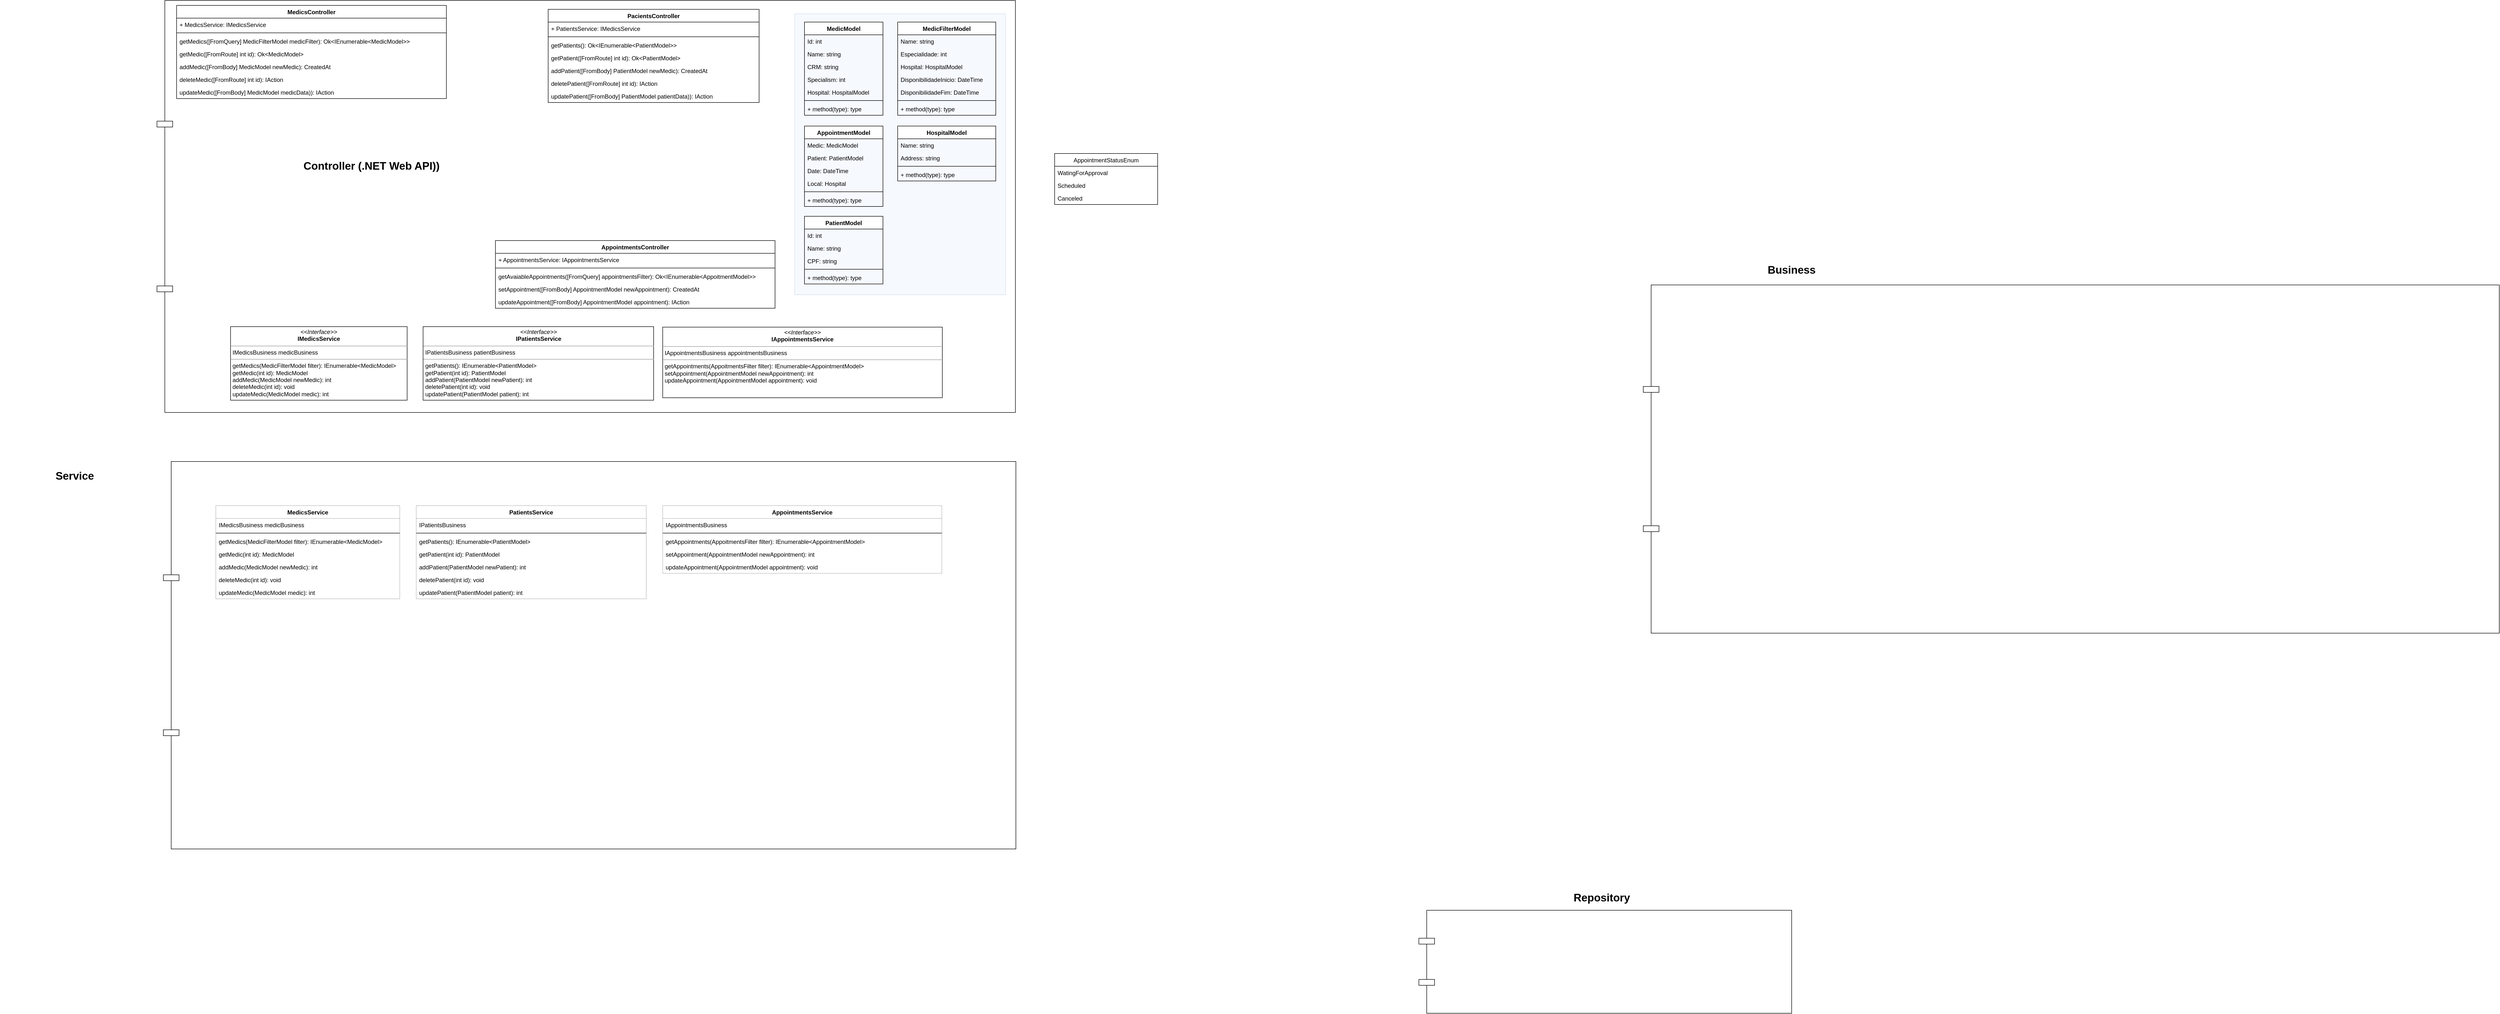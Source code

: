 <mxfile version="12.3.5" type="github" pages="1">
  <diagram id="QFaych85ZG0VaQsIKV3E" name="Page-1">
    <mxGraphModel dx="5543" dy="2633" grid="1" gridSize="10" guides="1" tooltips="1" connect="1" arrows="1" fold="1" page="1" pageScale="1" pageWidth="850" pageHeight="1100" math="0" shadow="0">
      <root>
        <mxCell id="0"/>
        <mxCell id="1" parent="0"/>
        <mxCell id="j8hB8es19KLFHc6PdqS8-7" value="" style="shape=component;align=left;spacingLeft=36;fontSize=22;" parent="1" vertex="1">
          <mxGeometry x="20" y="60" width="1750" height="840" as="geometry"/>
        </mxCell>
        <mxCell id="6EtjrWwbFe3XrMgIN223-20" value="" style="rounded=0;whiteSpace=wrap;html=1;fillColor=#dae8fc;strokeColor=#6c8ebf;opacity=25;" vertex="1" parent="1">
          <mxGeometry x="1320" y="87" width="430" height="573" as="geometry"/>
        </mxCell>
        <mxCell id="j8hB8es19KLFHc6PdqS8-4" value="Controller (.NET Web API))" style="text;html=1;strokeColor=none;fillColor=none;align=center;verticalAlign=middle;whiteSpace=wrap;rounded=0;fontSize=22;fontStyle=1" parent="1" vertex="1">
          <mxGeometry x="305" y="388" width="305" height="20" as="geometry"/>
        </mxCell>
        <mxCell id="j8hB8es19KLFHc6PdqS8-5" value="Business" style="text;html=1;strokeColor=none;fillColor=none;align=center;verticalAlign=middle;whiteSpace=wrap;rounded=0;fontSize=22;fontStyle=1" parent="1" vertex="1">
          <mxGeometry x="3200" y="600" width="305" height="20" as="geometry"/>
        </mxCell>
        <mxCell id="j8hB8es19KLFHc6PdqS8-6" value="Repository" style="text;html=1;strokeColor=none;fillColor=none;align=center;verticalAlign=middle;whiteSpace=wrap;rounded=0;fontSize=22;fontStyle=1" parent="1" vertex="1">
          <mxGeometry x="2812.5" y="1880" width="305" height="20" as="geometry"/>
        </mxCell>
        <mxCell id="j8hB8es19KLFHc6PdqS8-8" value="" style="shape=component;align=left;spacingLeft=36;fontSize=22;" parent="1" vertex="1">
          <mxGeometry x="3050" y="640" width="1745" height="710" as="geometry"/>
        </mxCell>
        <mxCell id="j8hB8es19KLFHc6PdqS8-9" value="" style="shape=component;align=left;spacingLeft=36;fontSize=22;" parent="1" vertex="1">
          <mxGeometry x="2592.5" y="1915" width="760" height="210" as="geometry"/>
        </mxCell>
        <mxCell id="j8hB8es19KLFHc6PdqS8-11" value="MedicsController" style="swimlane;fontStyle=1;align=center;verticalAlign=top;childLayout=stackLayout;horizontal=1;startSize=26;horizontalStack=0;resizeParent=1;resizeParentMax=0;resizeLast=0;collapsible=1;marginBottom=0;fontSize=12;" parent="1" vertex="1">
          <mxGeometry x="60" y="70" width="550" height="190" as="geometry"/>
        </mxCell>
        <mxCell id="j8hB8es19KLFHc6PdqS8-12" value="+ MedicsService: IMedicsService" style="text;strokeColor=none;fillColor=none;align=left;verticalAlign=top;spacingLeft=4;spacingRight=4;overflow=hidden;rotatable=0;points=[[0,0.5],[1,0.5]];portConstraint=eastwest;" parent="j8hB8es19KLFHc6PdqS8-11" vertex="1">
          <mxGeometry y="26" width="550" height="26" as="geometry"/>
        </mxCell>
        <mxCell id="j8hB8es19KLFHc6PdqS8-13" value="" style="line;strokeWidth=1;fillColor=none;align=left;verticalAlign=middle;spacingTop=-1;spacingLeft=3;spacingRight=3;rotatable=0;labelPosition=right;points=[];portConstraint=eastwest;" parent="j8hB8es19KLFHc6PdqS8-11" vertex="1">
          <mxGeometry y="52" width="550" height="8" as="geometry"/>
        </mxCell>
        <mxCell id="j8hB8es19KLFHc6PdqS8-14" value="getMedics([FromQuery] MedicFilterModel medicFilter): Ok&lt;IEnumerable&lt;MedicModel&gt;&gt;" style="text;strokeColor=none;fillColor=none;align=left;verticalAlign=top;spacingLeft=4;spacingRight=4;overflow=hidden;rotatable=0;points=[[0,0.5],[1,0.5]];portConstraint=eastwest;" parent="j8hB8es19KLFHc6PdqS8-11" vertex="1">
          <mxGeometry y="60" width="550" height="26" as="geometry"/>
        </mxCell>
        <mxCell id="j8hB8es19KLFHc6PdqS8-15" value="getMedic([FromRoute] int id): Ok&lt;MedicModel&gt;" style="text;strokeColor=none;fillColor=none;align=left;verticalAlign=top;spacingLeft=4;spacingRight=4;overflow=hidden;rotatable=0;points=[[0,0.5],[1,0.5]];portConstraint=eastwest;" parent="j8hB8es19KLFHc6PdqS8-11" vertex="1">
          <mxGeometry y="86" width="550" height="26" as="geometry"/>
        </mxCell>
        <mxCell id="j8hB8es19KLFHc6PdqS8-16" value="addMedic([FromBody] MedicModel newMedic): CreatedAt" style="text;strokeColor=none;fillColor=none;align=left;verticalAlign=top;spacingLeft=4;spacingRight=4;overflow=hidden;rotatable=0;points=[[0,0.5],[1,0.5]];portConstraint=eastwest;" parent="j8hB8es19KLFHc6PdqS8-11" vertex="1">
          <mxGeometry y="112" width="550" height="26" as="geometry"/>
        </mxCell>
        <mxCell id="j8hB8es19KLFHc6PdqS8-17" value="deleteMedic([FromRoute] int id): IAction" style="text;strokeColor=none;fillColor=none;align=left;verticalAlign=top;spacingLeft=4;spacingRight=4;overflow=hidden;rotatable=0;points=[[0,0.5],[1,0.5]];portConstraint=eastwest;" parent="j8hB8es19KLFHc6PdqS8-11" vertex="1">
          <mxGeometry y="138" width="550" height="26" as="geometry"/>
        </mxCell>
        <mxCell id="j8hB8es19KLFHc6PdqS8-18" value="updateMedic([FromBody] MedicModel medicData)): IAction" style="text;strokeColor=none;fillColor=none;align=left;verticalAlign=top;spacingLeft=4;spacingRight=4;overflow=hidden;rotatable=0;points=[[0,0.5],[1,0.5]];portConstraint=eastwest;" parent="j8hB8es19KLFHc6PdqS8-11" vertex="1">
          <mxGeometry y="164" width="550" height="26" as="geometry"/>
        </mxCell>
        <mxCell id="j8hB8es19KLFHc6PdqS8-19" value="PacientsController" style="swimlane;fontStyle=1;align=center;verticalAlign=top;childLayout=stackLayout;horizontal=1;startSize=26;horizontalStack=0;resizeParent=1;resizeParentMax=0;resizeLast=0;collapsible=1;marginBottom=0;fontSize=12;" parent="1" vertex="1">
          <mxGeometry x="817.5" y="78" width="430" height="190" as="geometry"/>
        </mxCell>
        <mxCell id="j8hB8es19KLFHc6PdqS8-20" value="+ PatientsService: IMedicsService" style="text;strokeColor=none;fillColor=none;align=left;verticalAlign=top;spacingLeft=4;spacingRight=4;overflow=hidden;rotatable=0;points=[[0,0.5],[1,0.5]];portConstraint=eastwest;" parent="j8hB8es19KLFHc6PdqS8-19" vertex="1">
          <mxGeometry y="26" width="430" height="26" as="geometry"/>
        </mxCell>
        <mxCell id="j8hB8es19KLFHc6PdqS8-21" value="" style="line;strokeWidth=1;fillColor=none;align=left;verticalAlign=middle;spacingTop=-1;spacingLeft=3;spacingRight=3;rotatable=0;labelPosition=right;points=[];portConstraint=eastwest;" parent="j8hB8es19KLFHc6PdqS8-19" vertex="1">
          <mxGeometry y="52" width="430" height="8" as="geometry"/>
        </mxCell>
        <mxCell id="j8hB8es19KLFHc6PdqS8-22" value="getPatients(): Ok&lt;IEnumerable&lt;PatientModel&gt;&gt;" style="text;strokeColor=none;fillColor=none;align=left;verticalAlign=top;spacingLeft=4;spacingRight=4;overflow=hidden;rotatable=0;points=[[0,0.5],[1,0.5]];portConstraint=eastwest;" parent="j8hB8es19KLFHc6PdqS8-19" vertex="1">
          <mxGeometry y="60" width="430" height="26" as="geometry"/>
        </mxCell>
        <mxCell id="j8hB8es19KLFHc6PdqS8-23" value="getPatient([FromRoute] int id): Ok&lt;PatientModel&gt;" style="text;strokeColor=none;fillColor=none;align=left;verticalAlign=top;spacingLeft=4;spacingRight=4;overflow=hidden;rotatable=0;points=[[0,0.5],[1,0.5]];portConstraint=eastwest;" parent="j8hB8es19KLFHc6PdqS8-19" vertex="1">
          <mxGeometry y="86" width="430" height="26" as="geometry"/>
        </mxCell>
        <mxCell id="j8hB8es19KLFHc6PdqS8-24" value="addPatient([FromBody] PatientModel newMedic): CreatedAt" style="text;strokeColor=none;fillColor=none;align=left;verticalAlign=top;spacingLeft=4;spacingRight=4;overflow=hidden;rotatable=0;points=[[0,0.5],[1,0.5]];portConstraint=eastwest;" parent="j8hB8es19KLFHc6PdqS8-19" vertex="1">
          <mxGeometry y="112" width="430" height="26" as="geometry"/>
        </mxCell>
        <mxCell id="j8hB8es19KLFHc6PdqS8-25" value="deletePatient([FromRoute] int id): IAction" style="text;strokeColor=none;fillColor=none;align=left;verticalAlign=top;spacingLeft=4;spacingRight=4;overflow=hidden;rotatable=0;points=[[0,0.5],[1,0.5]];portConstraint=eastwest;" parent="j8hB8es19KLFHc6PdqS8-19" vertex="1">
          <mxGeometry y="138" width="430" height="26" as="geometry"/>
        </mxCell>
        <mxCell id="j8hB8es19KLFHc6PdqS8-26" value="updatePatient([FromBody] PatientModel patientData)): IAction" style="text;strokeColor=none;fillColor=none;align=left;verticalAlign=top;spacingLeft=4;spacingRight=4;overflow=hidden;rotatable=0;points=[[0,0.5],[1,0.5]];portConstraint=eastwest;" parent="j8hB8es19KLFHc6PdqS8-19" vertex="1">
          <mxGeometry y="164" width="430" height="26" as="geometry"/>
        </mxCell>
        <mxCell id="j8hB8es19KLFHc6PdqS8-28" value="MedicModel" style="swimlane;fontStyle=1;align=center;verticalAlign=top;childLayout=stackLayout;horizontal=1;startSize=26;horizontalStack=0;resizeParent=1;resizeParentMax=0;resizeLast=0;collapsible=1;marginBottom=0;fontSize=12;" parent="1" vertex="1">
          <mxGeometry x="1340" y="104" width="160" height="190" as="geometry"/>
        </mxCell>
        <mxCell id="j8hB8es19KLFHc6PdqS8-29" value="Id: int" style="text;strokeColor=none;fillColor=none;align=left;verticalAlign=top;spacingLeft=4;spacingRight=4;overflow=hidden;rotatable=0;points=[[0,0.5],[1,0.5]];portConstraint=eastwest;" parent="j8hB8es19KLFHc6PdqS8-28" vertex="1">
          <mxGeometry y="26" width="160" height="26" as="geometry"/>
        </mxCell>
        <mxCell id="j8hB8es19KLFHc6PdqS8-36" value="Name: string" style="text;strokeColor=none;fillColor=none;align=left;verticalAlign=top;spacingLeft=4;spacingRight=4;overflow=hidden;rotatable=0;points=[[0,0.5],[1,0.5]];portConstraint=eastwest;" parent="j8hB8es19KLFHc6PdqS8-28" vertex="1">
          <mxGeometry y="52" width="160" height="26" as="geometry"/>
        </mxCell>
        <mxCell id="j8hB8es19KLFHc6PdqS8-37" value="CRM: string" style="text;strokeColor=none;fillColor=none;align=left;verticalAlign=top;spacingLeft=4;spacingRight=4;overflow=hidden;rotatable=0;points=[[0,0.5],[1,0.5]];portConstraint=eastwest;" parent="j8hB8es19KLFHc6PdqS8-28" vertex="1">
          <mxGeometry y="78" width="160" height="26" as="geometry"/>
        </mxCell>
        <mxCell id="j8hB8es19KLFHc6PdqS8-41" value="Specialism: int" style="text;strokeColor=none;fillColor=none;align=left;verticalAlign=top;spacingLeft=4;spacingRight=4;overflow=hidden;rotatable=0;points=[[0,0.5],[1,0.5]];portConstraint=eastwest;" parent="j8hB8es19KLFHc6PdqS8-28" vertex="1">
          <mxGeometry y="104" width="160" height="26" as="geometry"/>
        </mxCell>
        <mxCell id="j8hB8es19KLFHc6PdqS8-51" value="Hospital: HospitalModel" style="text;strokeColor=none;fillColor=none;align=left;verticalAlign=top;spacingLeft=4;spacingRight=4;overflow=hidden;rotatable=0;points=[[0,0.5],[1,0.5]];portConstraint=eastwest;" parent="j8hB8es19KLFHc6PdqS8-28" vertex="1">
          <mxGeometry y="130" width="160" height="26" as="geometry"/>
        </mxCell>
        <mxCell id="j8hB8es19KLFHc6PdqS8-30" value="" style="line;strokeWidth=1;fillColor=none;align=left;verticalAlign=middle;spacingTop=-1;spacingLeft=3;spacingRight=3;rotatable=0;labelPosition=right;points=[];portConstraint=eastwest;" parent="j8hB8es19KLFHc6PdqS8-28" vertex="1">
          <mxGeometry y="156" width="160" height="8" as="geometry"/>
        </mxCell>
        <mxCell id="j8hB8es19KLFHc6PdqS8-31" value="+ method(type): type" style="text;strokeColor=none;fillColor=none;align=left;verticalAlign=top;spacingLeft=4;spacingRight=4;overflow=hidden;rotatable=0;points=[[0,0.5],[1,0.5]];portConstraint=eastwest;" parent="j8hB8es19KLFHc6PdqS8-28" vertex="1">
          <mxGeometry y="164" width="160" height="26" as="geometry"/>
        </mxCell>
        <mxCell id="j8hB8es19KLFHc6PdqS8-32" value="PatientModel" style="swimlane;fontStyle=1;align=center;verticalAlign=top;childLayout=stackLayout;horizontal=1;startSize=26;horizontalStack=0;resizeParent=1;resizeParentMax=0;resizeLast=0;collapsible=1;marginBottom=0;fontSize=12;" parent="1" vertex="1">
          <mxGeometry x="1340" y="500" width="160" height="138" as="geometry"/>
        </mxCell>
        <mxCell id="j8hB8es19KLFHc6PdqS8-33" value="Id: int" style="text;strokeColor=none;fillColor=none;align=left;verticalAlign=top;spacingLeft=4;spacingRight=4;overflow=hidden;rotatable=0;points=[[0,0.5],[1,0.5]];portConstraint=eastwest;" parent="j8hB8es19KLFHc6PdqS8-32" vertex="1">
          <mxGeometry y="26" width="160" height="26" as="geometry"/>
        </mxCell>
        <mxCell id="j8hB8es19KLFHc6PdqS8-38" value="Name: string" style="text;strokeColor=none;fillColor=none;align=left;verticalAlign=top;spacingLeft=4;spacingRight=4;overflow=hidden;rotatable=0;points=[[0,0.5],[1,0.5]];portConstraint=eastwest;" parent="j8hB8es19KLFHc6PdqS8-32" vertex="1">
          <mxGeometry y="52" width="160" height="26" as="geometry"/>
        </mxCell>
        <mxCell id="j8hB8es19KLFHc6PdqS8-39" value="CPF: string" style="text;strokeColor=none;fillColor=none;align=left;verticalAlign=top;spacingLeft=4;spacingRight=4;overflow=hidden;rotatable=0;points=[[0,0.5],[1,0.5]];portConstraint=eastwest;" parent="j8hB8es19KLFHc6PdqS8-32" vertex="1">
          <mxGeometry y="78" width="160" height="26" as="geometry"/>
        </mxCell>
        <mxCell id="j8hB8es19KLFHc6PdqS8-34" value="" style="line;strokeWidth=1;fillColor=none;align=left;verticalAlign=middle;spacingTop=-1;spacingLeft=3;spacingRight=3;rotatable=0;labelPosition=right;points=[];portConstraint=eastwest;" parent="j8hB8es19KLFHc6PdqS8-32" vertex="1">
          <mxGeometry y="104" width="160" height="8" as="geometry"/>
        </mxCell>
        <mxCell id="j8hB8es19KLFHc6PdqS8-35" value="+ method(type): type" style="text;strokeColor=none;fillColor=none;align=left;verticalAlign=top;spacingLeft=4;spacingRight=4;overflow=hidden;rotatable=0;points=[[0,0.5],[1,0.5]];portConstraint=eastwest;" parent="j8hB8es19KLFHc6PdqS8-32" vertex="1">
          <mxGeometry y="112" width="160" height="26" as="geometry"/>
        </mxCell>
        <mxCell id="j8hB8es19KLFHc6PdqS8-42" value="AppointmentsController" style="swimlane;fontStyle=1;align=center;verticalAlign=top;childLayout=stackLayout;horizontal=1;startSize=26;horizontalStack=0;resizeParent=1;resizeParentMax=0;resizeLast=0;collapsible=1;marginBottom=0;fontSize=12;" parent="1" vertex="1">
          <mxGeometry x="710" y="549.5" width="570" height="138" as="geometry"/>
        </mxCell>
        <mxCell id="j8hB8es19KLFHc6PdqS8-43" value="+ AppointmentsService: IAppointmentsService" style="text;strokeColor=none;fillColor=none;align=left;verticalAlign=top;spacingLeft=4;spacingRight=4;overflow=hidden;rotatable=0;points=[[0,0.5],[1,0.5]];portConstraint=eastwest;" parent="j8hB8es19KLFHc6PdqS8-42" vertex="1">
          <mxGeometry y="26" width="570" height="26" as="geometry"/>
        </mxCell>
        <mxCell id="j8hB8es19KLFHc6PdqS8-44" value="" style="line;strokeWidth=1;fillColor=none;align=left;verticalAlign=middle;spacingTop=-1;spacingLeft=3;spacingRight=3;rotatable=0;labelPosition=right;points=[];portConstraint=eastwest;" parent="j8hB8es19KLFHc6PdqS8-42" vertex="1">
          <mxGeometry y="52" width="570" height="8" as="geometry"/>
        </mxCell>
        <mxCell id="j8hB8es19KLFHc6PdqS8-45" value="getAvaiableAppointments([FromQuery] appointmentsFilter): Ok&lt;IEnumerable&lt;AppoitmentModel&gt;&gt;" style="text;strokeColor=none;fillColor=none;align=left;verticalAlign=top;spacingLeft=4;spacingRight=4;overflow=hidden;rotatable=0;points=[[0,0.5],[1,0.5]];portConstraint=eastwest;" parent="j8hB8es19KLFHc6PdqS8-42" vertex="1">
          <mxGeometry y="60" width="570" height="26" as="geometry"/>
        </mxCell>
        <mxCell id="6EtjrWwbFe3XrMgIN223-1" value="setAppointment([FromBody] AppointmentModel newAppointment): CreatedAt" style="text;strokeColor=none;fillColor=none;align=left;verticalAlign=top;spacingLeft=4;spacingRight=4;overflow=hidden;rotatable=0;points=[[0,0.5],[1,0.5]];portConstraint=eastwest;" vertex="1" parent="j8hB8es19KLFHc6PdqS8-42">
          <mxGeometry y="86" width="570" height="26" as="geometry"/>
        </mxCell>
        <mxCell id="6EtjrWwbFe3XrMgIN223-12" value="updateAppointment([FromBody] AppointmentModel appointment): IAction" style="text;strokeColor=none;fillColor=none;align=left;verticalAlign=top;spacingLeft=4;spacingRight=4;overflow=hidden;rotatable=0;points=[[0,0.5],[1,0.5]];portConstraint=eastwest;" vertex="1" parent="j8hB8es19KLFHc6PdqS8-42">
          <mxGeometry y="112" width="570" height="26" as="geometry"/>
        </mxCell>
        <mxCell id="j8hB8es19KLFHc6PdqS8-52" value="MedicFilterModel" style="swimlane;fontStyle=1;align=center;verticalAlign=top;childLayout=stackLayout;horizontal=1;startSize=26;horizontalStack=0;resizeParent=1;resizeParentMax=0;resizeLast=0;collapsible=1;marginBottom=0;fontSize=12;" parent="1" vertex="1">
          <mxGeometry x="1530" y="104" width="200" height="190" as="geometry"/>
        </mxCell>
        <mxCell id="j8hB8es19KLFHc6PdqS8-54" value="Name: string" style="text;strokeColor=none;fillColor=none;align=left;verticalAlign=top;spacingLeft=4;spacingRight=4;overflow=hidden;rotatable=0;points=[[0,0.5],[1,0.5]];portConstraint=eastwest;" parent="j8hB8es19KLFHc6PdqS8-52" vertex="1">
          <mxGeometry y="26" width="200" height="26" as="geometry"/>
        </mxCell>
        <mxCell id="j8hB8es19KLFHc6PdqS8-56" value="Especialidade: int" style="text;strokeColor=none;fillColor=none;align=left;verticalAlign=top;spacingLeft=4;spacingRight=4;overflow=hidden;rotatable=0;points=[[0,0.5],[1,0.5]];portConstraint=eastwest;" parent="j8hB8es19KLFHc6PdqS8-52" vertex="1">
          <mxGeometry y="52" width="200" height="26" as="geometry"/>
        </mxCell>
        <mxCell id="j8hB8es19KLFHc6PdqS8-57" value="Hospital: HospitalModel" style="text;strokeColor=none;fillColor=none;align=left;verticalAlign=top;spacingLeft=4;spacingRight=4;overflow=hidden;rotatable=0;points=[[0,0.5],[1,0.5]];portConstraint=eastwest;" parent="j8hB8es19KLFHc6PdqS8-52" vertex="1">
          <mxGeometry y="78" width="200" height="26" as="geometry"/>
        </mxCell>
        <mxCell id="j8hB8es19KLFHc6PdqS8-60" value="DisponibilidadeInicio: DateTime" style="text;strokeColor=none;fillColor=none;align=left;verticalAlign=top;spacingLeft=4;spacingRight=4;overflow=hidden;rotatable=0;points=[[0,0.5],[1,0.5]];portConstraint=eastwest;" parent="j8hB8es19KLFHc6PdqS8-52" vertex="1">
          <mxGeometry y="104" width="200" height="26" as="geometry"/>
        </mxCell>
        <mxCell id="j8hB8es19KLFHc6PdqS8-61" value="DisponibilidadeFim: DateTime" style="text;strokeColor=none;fillColor=none;align=left;verticalAlign=top;spacingLeft=4;spacingRight=4;overflow=hidden;rotatable=0;points=[[0,0.5],[1,0.5]];portConstraint=eastwest;" parent="j8hB8es19KLFHc6PdqS8-52" vertex="1">
          <mxGeometry y="130" width="200" height="26" as="geometry"/>
        </mxCell>
        <mxCell id="j8hB8es19KLFHc6PdqS8-58" value="" style="line;strokeWidth=1;fillColor=none;align=left;verticalAlign=middle;spacingTop=-1;spacingLeft=3;spacingRight=3;rotatable=0;labelPosition=right;points=[];portConstraint=eastwest;" parent="j8hB8es19KLFHc6PdqS8-52" vertex="1">
          <mxGeometry y="156" width="200" height="8" as="geometry"/>
        </mxCell>
        <mxCell id="j8hB8es19KLFHc6PdqS8-59" value="+ method(type): type" style="text;strokeColor=none;fillColor=none;align=left;verticalAlign=top;spacingLeft=4;spacingRight=4;overflow=hidden;rotatable=0;points=[[0,0.5],[1,0.5]];portConstraint=eastwest;" parent="j8hB8es19KLFHc6PdqS8-52" vertex="1">
          <mxGeometry y="164" width="200" height="26" as="geometry"/>
        </mxCell>
        <mxCell id="j8hB8es19KLFHc6PdqS8-62" value="AppointmentModel" style="swimlane;fontStyle=1;align=center;verticalAlign=top;childLayout=stackLayout;horizontal=1;startSize=26;horizontalStack=0;resizeParent=1;resizeParentMax=0;resizeLast=0;collapsible=1;marginBottom=0;fontSize=12;" parent="1" vertex="1">
          <mxGeometry x="1340" y="316" width="160" height="164" as="geometry"/>
        </mxCell>
        <mxCell id="j8hB8es19KLFHc6PdqS8-64" value="Medic: MedicModel" style="text;strokeColor=none;fillColor=none;align=left;verticalAlign=top;spacingLeft=4;spacingRight=4;overflow=hidden;rotatable=0;points=[[0,0.5],[1,0.5]];portConstraint=eastwest;" parent="j8hB8es19KLFHc6PdqS8-62" vertex="1">
          <mxGeometry y="26" width="160" height="26" as="geometry"/>
        </mxCell>
        <mxCell id="6EtjrWwbFe3XrMgIN223-2" value="Patient: PatientModel" style="text;strokeColor=none;fillColor=none;align=left;verticalAlign=top;spacingLeft=4;spacingRight=4;overflow=hidden;rotatable=0;points=[[0,0.5],[1,0.5]];portConstraint=eastwest;" vertex="1" parent="j8hB8es19KLFHc6PdqS8-62">
          <mxGeometry y="52" width="160" height="26" as="geometry"/>
        </mxCell>
        <mxCell id="j8hB8es19KLFHc6PdqS8-65" value="Date: DateTime" style="text;strokeColor=none;fillColor=none;align=left;verticalAlign=top;spacingLeft=4;spacingRight=4;overflow=hidden;rotatable=0;points=[[0,0.5],[1,0.5]];portConstraint=eastwest;" parent="j8hB8es19KLFHc6PdqS8-62" vertex="1">
          <mxGeometry y="78" width="160" height="26" as="geometry"/>
        </mxCell>
        <mxCell id="6EtjrWwbFe3XrMgIN223-3" value="Local: Hospital" style="text;strokeColor=none;fillColor=none;align=left;verticalAlign=top;spacingLeft=4;spacingRight=4;overflow=hidden;rotatable=0;points=[[0,0.5],[1,0.5]];portConstraint=eastwest;" vertex="1" parent="j8hB8es19KLFHc6PdqS8-62">
          <mxGeometry y="104" width="160" height="26" as="geometry"/>
        </mxCell>
        <mxCell id="j8hB8es19KLFHc6PdqS8-66" value="" style="line;strokeWidth=1;fillColor=none;align=left;verticalAlign=middle;spacingTop=-1;spacingLeft=3;spacingRight=3;rotatable=0;labelPosition=right;points=[];portConstraint=eastwest;" parent="j8hB8es19KLFHc6PdqS8-62" vertex="1">
          <mxGeometry y="130" width="160" height="8" as="geometry"/>
        </mxCell>
        <mxCell id="j8hB8es19KLFHc6PdqS8-67" value="+ method(type): type" style="text;strokeColor=none;fillColor=none;align=left;verticalAlign=top;spacingLeft=4;spacingRight=4;overflow=hidden;rotatable=0;points=[[0,0.5],[1,0.5]];portConstraint=eastwest;" parent="j8hB8es19KLFHc6PdqS8-62" vertex="1">
          <mxGeometry y="138" width="160" height="26" as="geometry"/>
        </mxCell>
        <mxCell id="j8hB8es19KLFHc6PdqS8-69" value="Service" style="text;html=1;strokeColor=none;fillColor=none;align=center;verticalAlign=middle;whiteSpace=wrap;rounded=0;fontSize=22;fontStyle=1" parent="1" vertex="1">
          <mxGeometry x="-300" y="1020" width="305" height="20" as="geometry"/>
        </mxCell>
        <mxCell id="j8hB8es19KLFHc6PdqS8-70" value="" style="shape=component;align=left;spacingLeft=36;fontSize=22;" parent="1" vertex="1">
          <mxGeometry x="33" y="1000" width="1738" height="790" as="geometry"/>
        </mxCell>
        <mxCell id="6EtjrWwbFe3XrMgIN223-4" value="HospitalModel" style="swimlane;fontStyle=1;align=center;verticalAlign=top;childLayout=stackLayout;horizontal=1;startSize=26;horizontalStack=0;resizeParent=1;resizeParentMax=0;resizeLast=0;collapsible=1;marginBottom=0;fontSize=12;" vertex="1" parent="1">
          <mxGeometry x="1530" y="316" width="200" height="112" as="geometry"/>
        </mxCell>
        <mxCell id="6EtjrWwbFe3XrMgIN223-5" value="Name: string" style="text;strokeColor=none;fillColor=none;align=left;verticalAlign=top;spacingLeft=4;spacingRight=4;overflow=hidden;rotatable=0;points=[[0,0.5],[1,0.5]];portConstraint=eastwest;" vertex="1" parent="6EtjrWwbFe3XrMgIN223-4">
          <mxGeometry y="26" width="200" height="26" as="geometry"/>
        </mxCell>
        <mxCell id="6EtjrWwbFe3XrMgIN223-6" value="Address: string" style="text;strokeColor=none;fillColor=none;align=left;verticalAlign=top;spacingLeft=4;spacingRight=4;overflow=hidden;rotatable=0;points=[[0,0.5],[1,0.5]];portConstraint=eastwest;" vertex="1" parent="6EtjrWwbFe3XrMgIN223-4">
          <mxGeometry y="52" width="200" height="26" as="geometry"/>
        </mxCell>
        <mxCell id="6EtjrWwbFe3XrMgIN223-10" value="" style="line;strokeWidth=1;fillColor=none;align=left;verticalAlign=middle;spacingTop=-1;spacingLeft=3;spacingRight=3;rotatable=0;labelPosition=right;points=[];portConstraint=eastwest;" vertex="1" parent="6EtjrWwbFe3XrMgIN223-4">
          <mxGeometry y="78" width="200" height="8" as="geometry"/>
        </mxCell>
        <mxCell id="6EtjrWwbFe3XrMgIN223-11" value="+ method(type): type" style="text;strokeColor=none;fillColor=none;align=left;verticalAlign=top;spacingLeft=4;spacingRight=4;overflow=hidden;rotatable=0;points=[[0,0.5],[1,0.5]];portConstraint=eastwest;" vertex="1" parent="6EtjrWwbFe3XrMgIN223-4">
          <mxGeometry y="86" width="200" height="26" as="geometry"/>
        </mxCell>
        <mxCell id="6EtjrWwbFe3XrMgIN223-13" value="AppointmentStatusEnum" style="swimlane;fontStyle=0;childLayout=stackLayout;horizontal=1;startSize=26;fillColor=none;horizontalStack=0;resizeParent=1;resizeParentMax=0;resizeLast=0;collapsible=1;marginBottom=0;" vertex="1" parent="1">
          <mxGeometry x="1850" y="372" width="210" height="104" as="geometry"/>
        </mxCell>
        <mxCell id="6EtjrWwbFe3XrMgIN223-14" value="WatingForApproval" style="text;strokeColor=none;fillColor=none;align=left;verticalAlign=top;spacingLeft=4;spacingRight=4;overflow=hidden;rotatable=0;points=[[0,0.5],[1,0.5]];portConstraint=eastwest;" vertex="1" parent="6EtjrWwbFe3XrMgIN223-13">
          <mxGeometry y="26" width="210" height="26" as="geometry"/>
        </mxCell>
        <mxCell id="6EtjrWwbFe3XrMgIN223-15" value="Scheduled" style="text;strokeColor=none;fillColor=none;align=left;verticalAlign=top;spacingLeft=4;spacingRight=4;overflow=hidden;rotatable=0;points=[[0,0.5],[1,0.5]];portConstraint=eastwest;" vertex="1" parent="6EtjrWwbFe3XrMgIN223-13">
          <mxGeometry y="52" width="210" height="26" as="geometry"/>
        </mxCell>
        <mxCell id="6EtjrWwbFe3XrMgIN223-16" value="Canceled" style="text;strokeColor=none;fillColor=none;align=left;verticalAlign=top;spacingLeft=4;spacingRight=4;overflow=hidden;rotatable=0;points=[[0,0.5],[1,0.5]];portConstraint=eastwest;" vertex="1" parent="6EtjrWwbFe3XrMgIN223-13">
          <mxGeometry y="78" width="210" height="26" as="geometry"/>
        </mxCell>
        <mxCell id="6EtjrWwbFe3XrMgIN223-17" value="&lt;p style=&quot;margin: 0px ; margin-top: 4px ; text-align: center&quot;&gt;&lt;i&gt;&amp;lt;&amp;lt;Interface&amp;gt;&amp;gt;&lt;/i&gt;&lt;br&gt;&lt;b&gt;IMedicsService&lt;/b&gt;&lt;/p&gt;&lt;hr size=&quot;1&quot;&gt;&lt;p style=&quot;margin: 0px ; margin-left: 4px&quot;&gt;IMedicsBusiness medicBusiness&lt;/p&gt;&lt;hr size=&quot;1&quot;&gt;&lt;p style=&quot;margin: 0px ; margin-left: 4px&quot;&gt;getMedics(MedicFilterModel filter): IEnumerable&amp;lt;MedicModel&amp;gt;&lt;br&gt;getMedic(int id): MedicModel&lt;/p&gt;&lt;p style=&quot;margin: 0px ; margin-left: 4px&quot;&gt;addMedic(MedicModel newMedic): int&lt;/p&gt;&lt;p style=&quot;margin: 0px ; margin-left: 4px&quot;&gt;deleteMedic(int id): void&lt;/p&gt;&lt;p style=&quot;margin: 0px ; margin-left: 4px&quot;&gt;updateMedic(MedicModel medic): int&lt;/p&gt;" style="verticalAlign=top;align=left;overflow=fill;fontSize=12;fontFamily=Helvetica;html=1;" vertex="1" parent="1">
          <mxGeometry x="170" y="725" width="360" height="150" as="geometry"/>
        </mxCell>
        <mxCell id="6EtjrWwbFe3XrMgIN223-18" value="&lt;p style=&quot;margin: 0px ; margin-top: 4px ; text-align: center&quot;&gt;&lt;i&gt;&amp;lt;&amp;lt;Interface&amp;gt;&amp;gt;&lt;/i&gt;&lt;br&gt;&lt;b&gt;IPatientsService&lt;/b&gt;&lt;/p&gt;&lt;hr size=&quot;1&quot;&gt;&lt;p style=&quot;margin: 0px ; margin-left: 4px&quot;&gt;IPatientsBusiness patientBusiness&lt;/p&gt;&lt;hr size=&quot;1&quot;&gt;&lt;p style=&quot;margin: 0px ; margin-left: 4px&quot;&gt;getPatients(): IEnumerable&amp;lt;PatientModel&amp;gt;&lt;/p&gt;&lt;p style=&quot;margin: 0px ; margin-left: 4px&quot;&gt;getPatient(int id): PatientModel&lt;/p&gt;&lt;p style=&quot;margin: 0px ; margin-left: 4px&quot;&gt;addPatient(PatientModel newPatient): int&lt;/p&gt;&lt;p style=&quot;margin: 0px ; margin-left: 4px&quot;&gt;deletePatient(int id): void&lt;/p&gt;&lt;p style=&quot;margin: 0px ; margin-left: 4px&quot;&gt;updatePatient(PatientModel patient): int&lt;/p&gt;" style="verticalAlign=top;align=left;overflow=fill;fontSize=12;fontFamily=Helvetica;html=1;" vertex="1" parent="1">
          <mxGeometry x="562.5" y="725" width="470" height="150" as="geometry"/>
        </mxCell>
        <mxCell id="6EtjrWwbFe3XrMgIN223-19" value="&lt;p style=&quot;margin: 0px ; margin-top: 4px ; text-align: center&quot;&gt;&lt;i&gt;&amp;lt;&amp;lt;Interface&amp;gt;&amp;gt;&lt;/i&gt;&lt;br&gt;&lt;b&gt;IAppointmentsService&lt;/b&gt;&lt;/p&gt;&lt;hr size=&quot;1&quot;&gt;&lt;p style=&quot;margin: 0px ; margin-left: 4px&quot;&gt;IAppointmentsBusiness appointmentsBusiness&lt;/p&gt;&lt;hr size=&quot;1&quot;&gt;&lt;p style=&quot;margin: 0px ; margin-left: 4px&quot;&gt;getAppointments(AppoitmentsFilter filter): IEnumerable&amp;lt;AppointmentModel&amp;gt;&lt;/p&gt;&lt;p style=&quot;margin: 0px ; margin-left: 4px&quot;&gt;setAppointment(AppointmentModel newAppointment): int&lt;/p&gt;&lt;p style=&quot;margin: 0px ; margin-left: 4px&quot;&gt;updateAppointment(AppointmentModel appointment): void&lt;br&gt;&lt;/p&gt;" style="verticalAlign=top;align=left;overflow=fill;fontSize=12;fontFamily=Helvetica;html=1;" vertex="1" parent="1">
          <mxGeometry x="1051" y="726" width="570" height="144" as="geometry"/>
        </mxCell>
        <mxCell id="6EtjrWwbFe3XrMgIN223-25" value="MedicsService" style="swimlane;fontStyle=1;align=center;verticalAlign=top;childLayout=stackLayout;horizontal=1;startSize=26;horizontalStack=0;resizeParent=1;resizeParentMax=0;resizeLast=0;collapsible=1;marginBottom=0;opacity=25;" vertex="1" parent="1">
          <mxGeometry x="140" y="1090" width="375" height="190" as="geometry"/>
        </mxCell>
        <mxCell id="6EtjrWwbFe3XrMgIN223-26" value="IMedicsBusiness medicBusiness" style="text;strokeColor=none;fillColor=none;align=left;verticalAlign=top;spacingLeft=4;spacingRight=4;overflow=hidden;rotatable=0;points=[[0,0.5],[1,0.5]];portConstraint=eastwest;" vertex="1" parent="6EtjrWwbFe3XrMgIN223-25">
          <mxGeometry y="26" width="375" height="26" as="geometry"/>
        </mxCell>
        <mxCell id="6EtjrWwbFe3XrMgIN223-27" value="" style="line;strokeWidth=1;fillColor=none;align=left;verticalAlign=middle;spacingTop=-1;spacingLeft=3;spacingRight=3;rotatable=0;labelPosition=right;points=[];portConstraint=eastwest;" vertex="1" parent="6EtjrWwbFe3XrMgIN223-25">
          <mxGeometry y="52" width="375" height="8" as="geometry"/>
        </mxCell>
        <mxCell id="6EtjrWwbFe3XrMgIN223-28" value="getMedics(MedicFilterModel filter): IEnumerable&lt;MedicModel&gt;" style="text;strokeColor=none;fillColor=none;align=left;verticalAlign=top;spacingLeft=4;spacingRight=4;overflow=hidden;rotatable=0;points=[[0,0.5],[1,0.5]];portConstraint=eastwest;" vertex="1" parent="6EtjrWwbFe3XrMgIN223-25">
          <mxGeometry y="60" width="375" height="26" as="geometry"/>
        </mxCell>
        <mxCell id="6EtjrWwbFe3XrMgIN223-29" value="getMedic(int id): MedicModel&#xa;" style="text;strokeColor=none;fillColor=none;align=left;verticalAlign=top;spacingLeft=4;spacingRight=4;overflow=hidden;rotatable=0;points=[[0,0.5],[1,0.5]];portConstraint=eastwest;" vertex="1" parent="6EtjrWwbFe3XrMgIN223-25">
          <mxGeometry y="86" width="375" height="26" as="geometry"/>
        </mxCell>
        <mxCell id="6EtjrWwbFe3XrMgIN223-30" value="addMedic(MedicModel newMedic): int&#xa;" style="text;strokeColor=none;fillColor=none;align=left;verticalAlign=top;spacingLeft=4;spacingRight=4;overflow=hidden;rotatable=0;points=[[0,0.5],[1,0.5]];portConstraint=eastwest;" vertex="1" parent="6EtjrWwbFe3XrMgIN223-25">
          <mxGeometry y="112" width="375" height="26" as="geometry"/>
        </mxCell>
        <mxCell id="6EtjrWwbFe3XrMgIN223-31" value="deleteMedic(int id): void" style="text;strokeColor=none;fillColor=none;align=left;verticalAlign=top;spacingLeft=4;spacingRight=4;overflow=hidden;rotatable=0;points=[[0,0.5],[1,0.5]];portConstraint=eastwest;" vertex="1" parent="6EtjrWwbFe3XrMgIN223-25">
          <mxGeometry y="138" width="375" height="26" as="geometry"/>
        </mxCell>
        <mxCell id="6EtjrWwbFe3XrMgIN223-32" value="updateMedic(MedicModel medic): int" style="text;strokeColor=none;fillColor=none;align=left;verticalAlign=top;spacingLeft=4;spacingRight=4;overflow=hidden;rotatable=0;points=[[0,0.5],[1,0.5]];portConstraint=eastwest;" vertex="1" parent="6EtjrWwbFe3XrMgIN223-25">
          <mxGeometry y="164" width="375" height="26" as="geometry"/>
        </mxCell>
        <mxCell id="6EtjrWwbFe3XrMgIN223-33" value="PatientsService" style="swimlane;fontStyle=1;align=center;verticalAlign=top;childLayout=stackLayout;horizontal=1;startSize=26;horizontalStack=0;resizeParent=1;resizeParentMax=0;resizeLast=0;collapsible=1;marginBottom=0;opacity=25;" vertex="1" parent="1">
          <mxGeometry x="548.5" y="1090" width="469" height="190" as="geometry"/>
        </mxCell>
        <mxCell id="6EtjrWwbFe3XrMgIN223-34" value="IPatientsBusiness" style="text;strokeColor=none;fillColor=none;align=left;verticalAlign=top;spacingLeft=4;spacingRight=4;overflow=hidden;rotatable=0;points=[[0,0.5],[1,0.5]];portConstraint=eastwest;" vertex="1" parent="6EtjrWwbFe3XrMgIN223-33">
          <mxGeometry y="26" width="469" height="26" as="geometry"/>
        </mxCell>
        <mxCell id="6EtjrWwbFe3XrMgIN223-35" value="" style="line;strokeWidth=1;fillColor=none;align=left;verticalAlign=middle;spacingTop=-1;spacingLeft=3;spacingRight=3;rotatable=0;labelPosition=right;points=[];portConstraint=eastwest;" vertex="1" parent="6EtjrWwbFe3XrMgIN223-33">
          <mxGeometry y="52" width="469" height="8" as="geometry"/>
        </mxCell>
        <mxCell id="6EtjrWwbFe3XrMgIN223-36" value="getPatients(): IEnumerable&lt;PatientModel&gt;" style="text;strokeColor=none;fillColor=none;align=left;verticalAlign=top;spacingLeft=4;spacingRight=4;overflow=hidden;rotatable=0;points=[[0,0.5],[1,0.5]];portConstraint=eastwest;" vertex="1" parent="6EtjrWwbFe3XrMgIN223-33">
          <mxGeometry y="60" width="469" height="26" as="geometry"/>
        </mxCell>
        <mxCell id="6EtjrWwbFe3XrMgIN223-41" value="getPatient(int id): PatientModel" style="text;strokeColor=none;fillColor=none;align=left;verticalAlign=top;spacingLeft=4;spacingRight=4;overflow=hidden;rotatable=0;points=[[0,0.5],[1,0.5]];portConstraint=eastwest;" vertex="1" parent="6EtjrWwbFe3XrMgIN223-33">
          <mxGeometry y="86" width="469" height="26" as="geometry"/>
        </mxCell>
        <mxCell id="6EtjrWwbFe3XrMgIN223-42" value="addPatient(PatientModel newPatient): int" style="text;strokeColor=none;fillColor=none;align=left;verticalAlign=top;spacingLeft=4;spacingRight=4;overflow=hidden;rotatable=0;points=[[0,0.5],[1,0.5]];portConstraint=eastwest;" vertex="1" parent="6EtjrWwbFe3XrMgIN223-33">
          <mxGeometry y="112" width="469" height="26" as="geometry"/>
        </mxCell>
        <mxCell id="6EtjrWwbFe3XrMgIN223-43" value="deletePatient(int id): void" style="text;strokeColor=none;fillColor=none;align=left;verticalAlign=top;spacingLeft=4;spacingRight=4;overflow=hidden;rotatable=0;points=[[0,0.5],[1,0.5]];portConstraint=eastwest;" vertex="1" parent="6EtjrWwbFe3XrMgIN223-33">
          <mxGeometry y="138" width="469" height="26" as="geometry"/>
        </mxCell>
        <mxCell id="6EtjrWwbFe3XrMgIN223-44" value="updatePatient(PatientModel patient): int" style="text;strokeColor=none;fillColor=none;align=left;verticalAlign=top;spacingLeft=4;spacingRight=4;overflow=hidden;rotatable=0;points=[[0,0.5],[1,0.5]];portConstraint=eastwest;" vertex="1" parent="6EtjrWwbFe3XrMgIN223-33">
          <mxGeometry y="164" width="469" height="26" as="geometry"/>
        </mxCell>
        <mxCell id="6EtjrWwbFe3XrMgIN223-37" value="AppointmentsService" style="swimlane;fontStyle=1;align=center;verticalAlign=top;childLayout=stackLayout;horizontal=1;startSize=26;horizontalStack=0;resizeParent=1;resizeParentMax=0;resizeLast=0;collapsible=1;marginBottom=0;opacity=25;" vertex="1" parent="1">
          <mxGeometry x="1051" y="1090" width="569" height="138" as="geometry"/>
        </mxCell>
        <mxCell id="6EtjrWwbFe3XrMgIN223-38" value="IAppointmentsBusiness" style="text;strokeColor=none;fillColor=none;align=left;verticalAlign=top;spacingLeft=4;spacingRight=4;overflow=hidden;rotatable=0;points=[[0,0.5],[1,0.5]];portConstraint=eastwest;" vertex="1" parent="6EtjrWwbFe3XrMgIN223-37">
          <mxGeometry y="26" width="569" height="26" as="geometry"/>
        </mxCell>
        <mxCell id="6EtjrWwbFe3XrMgIN223-39" value="" style="line;strokeWidth=1;fillColor=none;align=left;verticalAlign=middle;spacingTop=-1;spacingLeft=3;spacingRight=3;rotatable=0;labelPosition=right;points=[];portConstraint=eastwest;" vertex="1" parent="6EtjrWwbFe3XrMgIN223-37">
          <mxGeometry y="52" width="569" height="8" as="geometry"/>
        </mxCell>
        <mxCell id="6EtjrWwbFe3XrMgIN223-40" value="getAppointments(AppoitmentsFilter filter): IEnumerable&lt;AppointmentModel&gt;" style="text;strokeColor=none;fillColor=none;align=left;verticalAlign=top;spacingLeft=4;spacingRight=4;overflow=hidden;rotatable=0;points=[[0,0.5],[1,0.5]];portConstraint=eastwest;" vertex="1" parent="6EtjrWwbFe3XrMgIN223-37">
          <mxGeometry y="60" width="569" height="26" as="geometry"/>
        </mxCell>
        <mxCell id="6EtjrWwbFe3XrMgIN223-45" value="setAppointment(AppointmentModel newAppointment): int" style="text;strokeColor=none;fillColor=none;align=left;verticalAlign=top;spacingLeft=4;spacingRight=4;overflow=hidden;rotatable=0;points=[[0,0.5],[1,0.5]];portConstraint=eastwest;" vertex="1" parent="6EtjrWwbFe3XrMgIN223-37">
          <mxGeometry y="86" width="569" height="26" as="geometry"/>
        </mxCell>
        <mxCell id="6EtjrWwbFe3XrMgIN223-46" value="updateAppointment(AppointmentModel appointment): void" style="text;strokeColor=none;fillColor=none;align=left;verticalAlign=top;spacingLeft=4;spacingRight=4;overflow=hidden;rotatable=0;points=[[0,0.5],[1,0.5]];portConstraint=eastwest;" vertex="1" parent="6EtjrWwbFe3XrMgIN223-37">
          <mxGeometry y="112" width="569" height="26" as="geometry"/>
        </mxCell>
      </root>
    </mxGraphModel>
  </diagram>
</mxfile>
